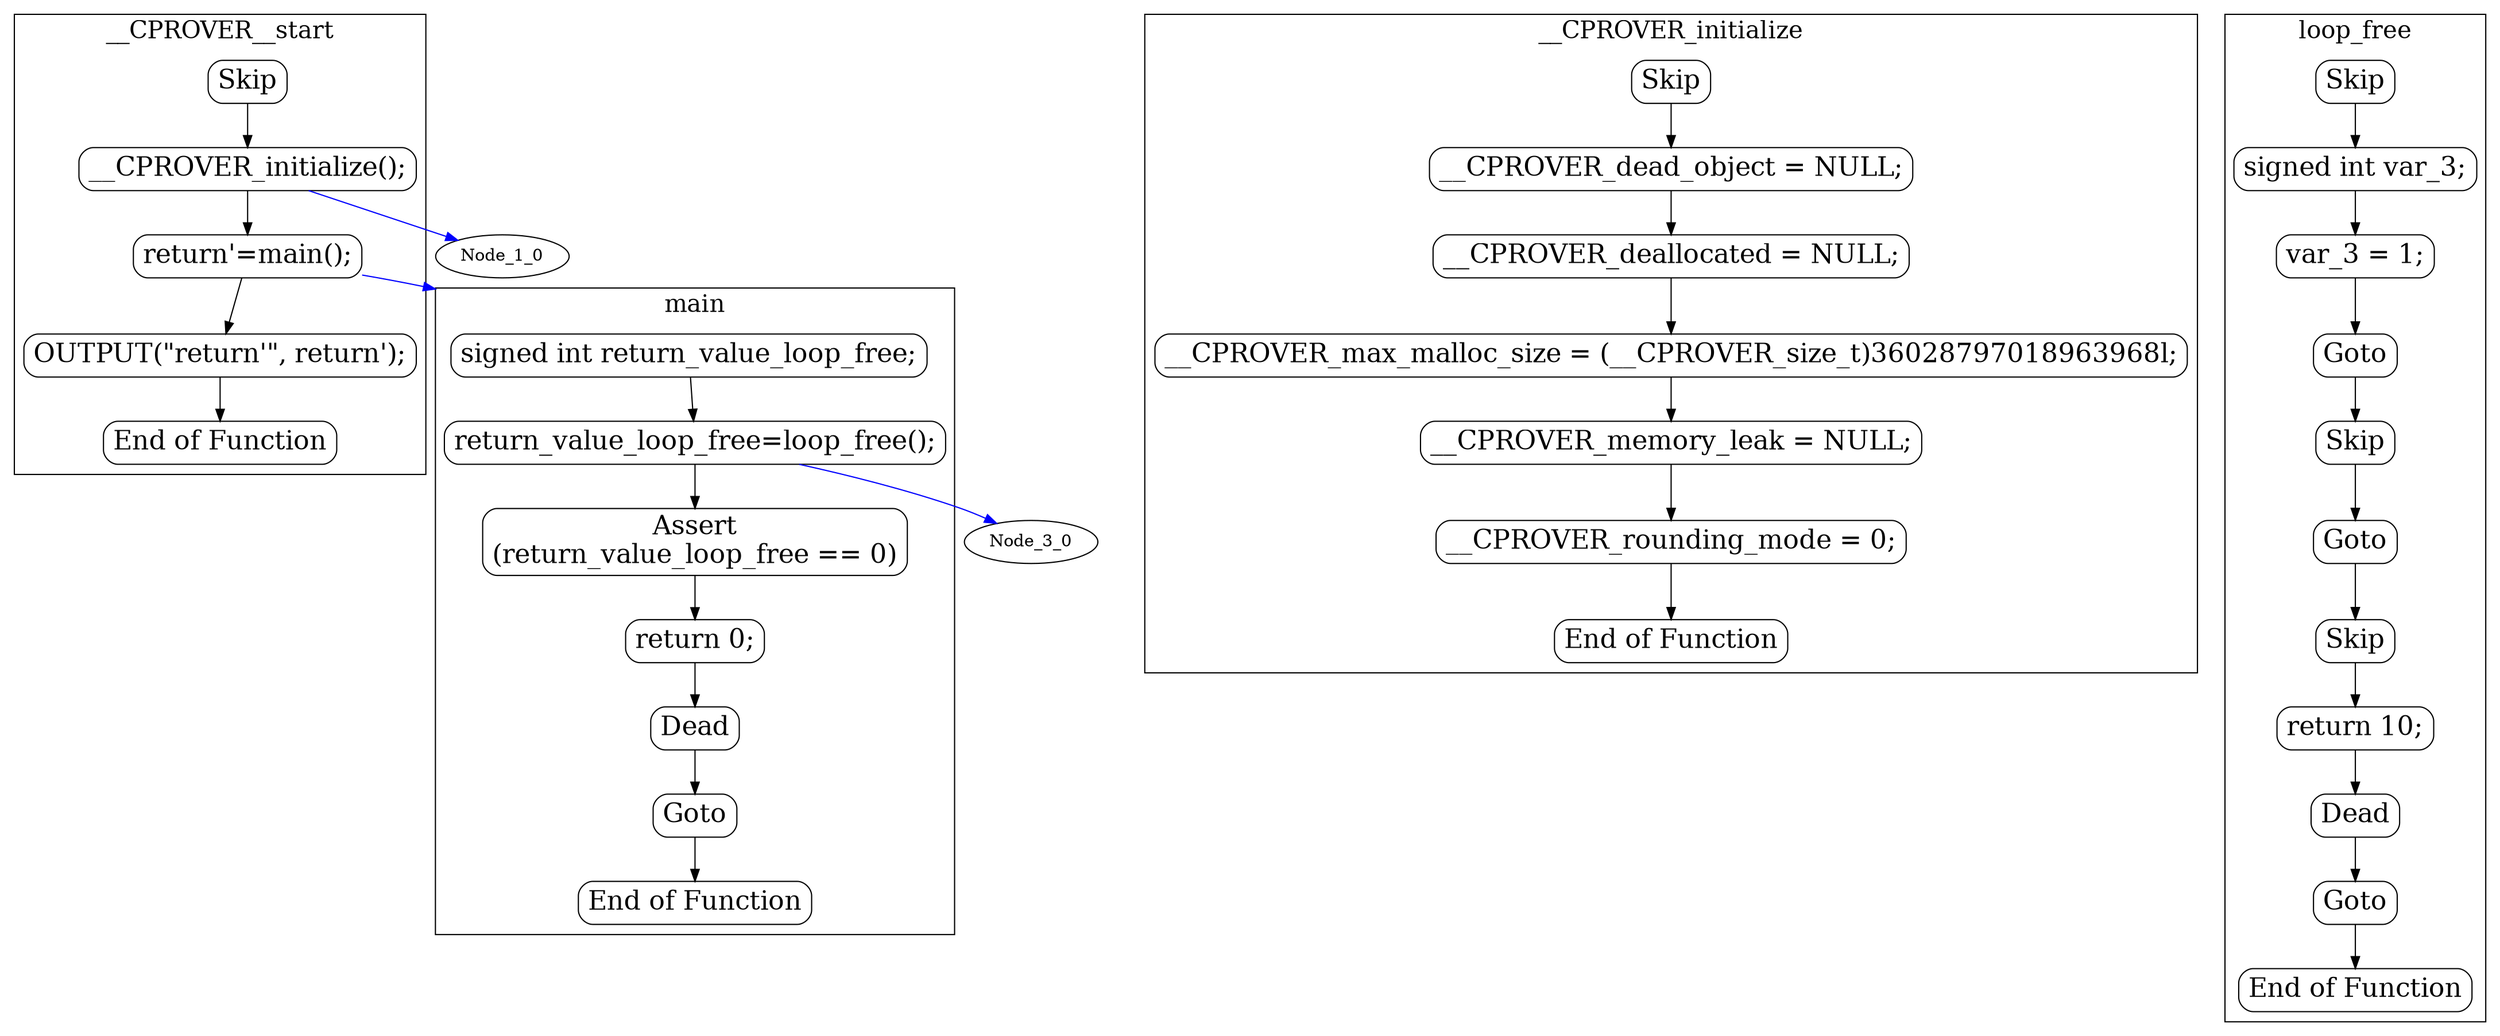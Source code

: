 digraph G {
color=black;orientation=portrait;fontsize=20;compound=true;size="30,40";ratio=compress;
subgraph "cluster_main" {
label="main";
Node_0_0 [shape=Mrecord,fontsize=22,label="signed int return_value_loop_free;"];
Node_0_0 -> Node_0_1 ;
Node_0_1 [shape=Mrecord,fontsize=22,label="return_value_loop_free=loop_free();"];
Node_0_1 -> Node_0_2 ;
Node_0_2 [shape=Mrecord,fontsize=22,label="Assert\n(return_value_loop_free == 0)"];
Node_0_2 -> Node_0_3 ;
Node_0_3 [shape=Mrecord,fontsize=22,label="return 0;"];
Node_0_3 -> Node_0_4 ;
Node_0_4 [shape=Mrecord,fontsize=22,label="Dead"];
Node_0_4 -> Node_0_5 ;
Node_0_5 [shape=Mrecord,fontsize=22,label="Goto"];
Node_0_5 -> Node_0_6 ;
Node_0_6 [shape=Mrecord,fontsize=22,label="End of Function"];
}
subgraph "cluster___CPROVER_initialize" {
label="__CPROVER_initialize";
Node_1_7 [shape=Mrecord,fontsize=22,label="Skip"];
Node_1_7 -> Node_1_8 ;
Node_1_8 [shape=Mrecord,fontsize=22,label="__CPROVER_dead_object = NULL;"];
Node_1_8 -> Node_1_9 ;
Node_1_9 [shape=Mrecord,fontsize=22,label="__CPROVER_deallocated = NULL;"];
Node_1_9 -> Node_1_10 ;
Node_1_10 [shape=Mrecord,fontsize=22,label="__CPROVER_max_malloc_size = (__CPROVER_size_t)36028797018963968l;"];
Node_1_10 -> Node_1_11 ;
Node_1_11 [shape=Mrecord,fontsize=22,label="__CPROVER_memory_leak = NULL;"];
Node_1_11 -> Node_1_12 ;
Node_1_12 [shape=Mrecord,fontsize=22,label="__CPROVER_rounding_mode = 0;"];
Node_1_12 -> Node_1_13 ;
Node_1_13 [shape=Mrecord,fontsize=22,label="End of Function"];
}
subgraph "cluster___CPROVER__start" {
label="__CPROVER__start";
Node_2_14 [shape=Mrecord,fontsize=22,label="Skip"];
Node_2_14 -> Node_2_15 ;
Node_2_15 [shape=Mrecord,fontsize=22,label="__CPROVER_initialize();"];
Node_2_15 -> Node_2_16 ;
Node_2_16 [shape=Mrecord,fontsize=22,label="return'=main();"];
Node_2_16 -> Node_2_17 ;
Node_2_17 [shape=Mrecord,fontsize=22,label="OUTPUT(\"return'\", return');"];
Node_2_17 -> Node_2_18 ;
Node_2_18 [shape=Mrecord,fontsize=22,label="End of Function"];
}
subgraph "cluster_loop_free" {
label="loop_free";
Node_3_19 [shape=Mrecord,fontsize=22,label="Skip"];
Node_3_19 -> Node_3_20 ;
Node_3_20 [shape=Mrecord,fontsize=22,label="signed int var_3;"];
Node_3_20 -> Node_3_21 ;
Node_3_21 [shape=Mrecord,fontsize=22,label="var_3 = 1;"];
Node_3_21 -> Node_3_22 ;
Node_3_22 [shape=Mrecord,fontsize=22,label="Goto"];
Node_3_22 -> Node_3_27 ;
Node_3_27 [shape=Mrecord,fontsize=22,label="Skip"];
Node_3_27 -> Node_3_28 ;
Node_3_28 [shape=Mrecord,fontsize=22,label="Goto"];
Node_3_28 -> Node_3_23 ;
Node_3_23 [shape=Mrecord,fontsize=22,label="Skip"];
Node_3_23 -> Node_3_24 ;
Node_3_24 [shape=Mrecord,fontsize=22,label="return 10;"];
Node_3_24 -> Node_3_25 ;
Node_3_25 [shape=Mrecord,fontsize=22,label="Dead"];
Node_3_25 -> Node_3_26 ;
Node_3_26 [shape=Mrecord,fontsize=22,label="Goto"];
Node_3_26 -> Node_3_30 ;
Node_3_30 [shape=Mrecord,fontsize=22,label="End of Function"];
}
Node_0_1 -> Node_3_0 [lhead="cluster_loop_free",color=blue];
Node_2_15 -> Node_1_0 [lhead="cluster___CPROVER_initialize",color=blue];
Node_2_16 -> Node_0_0 [lhead="cluster_main",color=blue];
}
